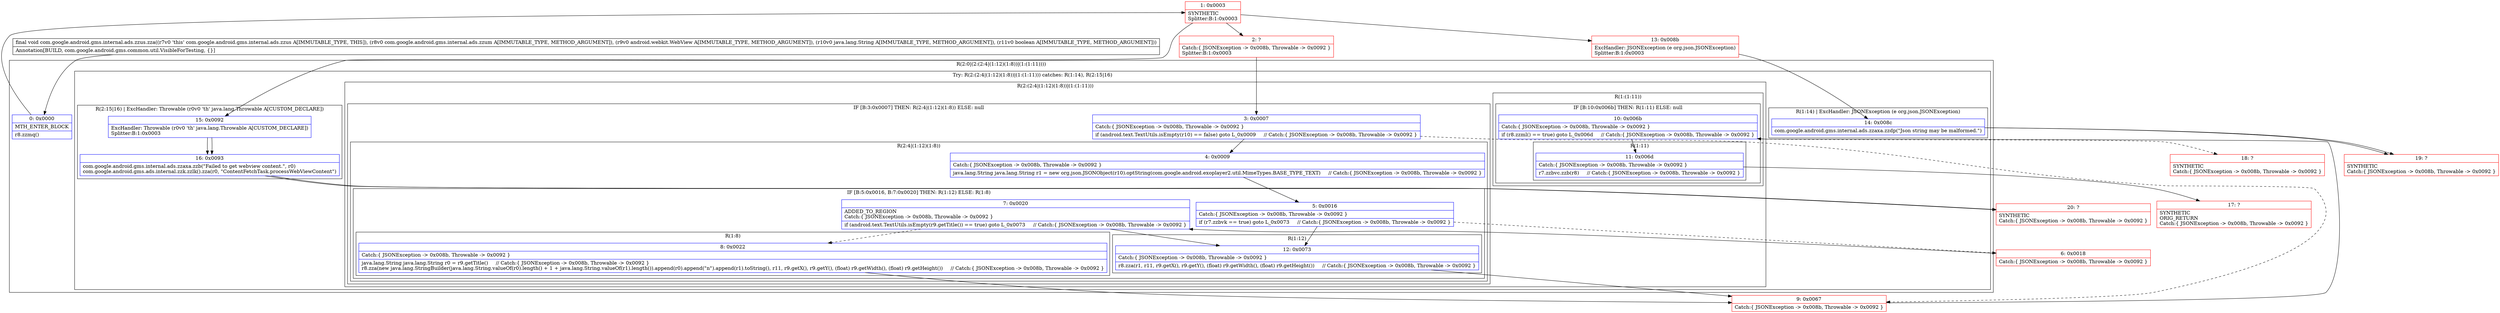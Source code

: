 digraph "CFG forcom.google.android.gms.internal.ads.zzus.zza(Lcom\/google\/android\/gms\/internal\/ads\/zzum;Landroid\/webkit\/WebView;Ljava\/lang\/String;Z)V" {
subgraph cluster_Region_362380302 {
label = "R(2:0|(2:(2:4|(1:12)(1:8))|(1:(1:11))))";
node [shape=record,color=blue];
Node_0 [shape=record,label="{0\:\ 0x0000|MTH_ENTER_BLOCK\l|r8.zzmq()\l}"];
subgraph cluster_TryCatchRegion_1132109540 {
label = "Try: R(2:(2:4|(1:12)(1:8))|(1:(1:11))) catches: R(1:14), R(2:15|16)";
node [shape=record,color=blue];
subgraph cluster_Region_1843206574 {
label = "R(2:(2:4|(1:12)(1:8))|(1:(1:11)))";
node [shape=record,color=blue];
subgraph cluster_IfRegion_1510838804 {
label = "IF [B:3:0x0007] THEN: R(2:4|(1:12)(1:8)) ELSE: null";
node [shape=record,color=blue];
Node_3 [shape=record,label="{3\:\ 0x0007|Catch:\{ JSONException \-\> 0x008b, Throwable \-\> 0x0092 \}\l|if (android.text.TextUtils.isEmpty(r10) == false) goto L_0x0009     \/\/ Catch:\{ JSONException \-\> 0x008b, Throwable \-\> 0x0092 \}\l}"];
subgraph cluster_Region_1927491762 {
label = "R(2:4|(1:12)(1:8))";
node [shape=record,color=blue];
Node_4 [shape=record,label="{4\:\ 0x0009|Catch:\{ JSONException \-\> 0x008b, Throwable \-\> 0x0092 \}\l|java.lang.String java.lang.String r1 = new org.json.JSONObject(r10).optString(com.google.android.exoplayer2.util.MimeTypes.BASE_TYPE_TEXT)     \/\/ Catch:\{ JSONException \-\> 0x008b, Throwable \-\> 0x0092 \}\l}"];
subgraph cluster_IfRegion_78314583 {
label = "IF [B:5:0x0016, B:7:0x0020] THEN: R(1:12) ELSE: R(1:8)";
node [shape=record,color=blue];
Node_5 [shape=record,label="{5\:\ 0x0016|Catch:\{ JSONException \-\> 0x008b, Throwable \-\> 0x0092 \}\l|if (r7.zzbvk == true) goto L_0x0073     \/\/ Catch:\{ JSONException \-\> 0x008b, Throwable \-\> 0x0092 \}\l}"];
Node_7 [shape=record,label="{7\:\ 0x0020|ADDED_TO_REGION\lCatch:\{ JSONException \-\> 0x008b, Throwable \-\> 0x0092 \}\l|if (android.text.TextUtils.isEmpty(r9.getTitle()) == true) goto L_0x0073     \/\/ Catch:\{ JSONException \-\> 0x008b, Throwable \-\> 0x0092 \}\l}"];
subgraph cluster_Region_1787652146 {
label = "R(1:12)";
node [shape=record,color=blue];
Node_12 [shape=record,label="{12\:\ 0x0073|Catch:\{ JSONException \-\> 0x008b, Throwable \-\> 0x0092 \}\l|r8.zza(r1, r11, r9.getX(), r9.getY(), (float) r9.getWidth(), (float) r9.getHeight())     \/\/ Catch:\{ JSONException \-\> 0x008b, Throwable \-\> 0x0092 \}\l}"];
}
subgraph cluster_Region_859580781 {
label = "R(1:8)";
node [shape=record,color=blue];
Node_8 [shape=record,label="{8\:\ 0x0022|Catch:\{ JSONException \-\> 0x008b, Throwable \-\> 0x0092 \}\l|java.lang.String java.lang.String r0 = r9.getTitle()     \/\/ Catch:\{ JSONException \-\> 0x008b, Throwable \-\> 0x0092 \}\lr8.zza(new java.lang.StringBuilder(java.lang.String.valueOf(r0).length() + 1 + java.lang.String.valueOf(r1).length()).append(r0).append(\"n\").append(r1).toString(), r11, r9.getX(), r9.getY(), (float) r9.getWidth(), (float) r9.getHeight())     \/\/ Catch:\{ JSONException \-\> 0x008b, Throwable \-\> 0x0092 \}\l}"];
}
}
}
}
subgraph cluster_Region_330354584 {
label = "R(1:(1:11))";
node [shape=record,color=blue];
subgraph cluster_IfRegion_379954217 {
label = "IF [B:10:0x006b] THEN: R(1:11) ELSE: null";
node [shape=record,color=blue];
Node_10 [shape=record,label="{10\:\ 0x006b|Catch:\{ JSONException \-\> 0x008b, Throwable \-\> 0x0092 \}\l|if (r8.zzml() == true) goto L_0x006d     \/\/ Catch:\{ JSONException \-\> 0x008b, Throwable \-\> 0x0092 \}\l}"];
subgraph cluster_Region_546183643 {
label = "R(1:11)";
node [shape=record,color=blue];
Node_11 [shape=record,label="{11\:\ 0x006d|Catch:\{ JSONException \-\> 0x008b, Throwable \-\> 0x0092 \}\l|r7.zzbvc.zzb(r8)     \/\/ Catch:\{ JSONException \-\> 0x008b, Throwable \-\> 0x0092 \}\l}"];
}
}
}
}
subgraph cluster_Region_1939149273 {
label = "R(1:14) | ExcHandler: JSONException (e org.json.JSONException)\l";
node [shape=record,color=blue];
Node_14 [shape=record,label="{14\:\ 0x008c|com.google.android.gms.internal.ads.zzaxa.zzdp(\"Json string may be malformed.\")\l}"];
}
subgraph cluster_Region_1716313148 {
label = "R(2:15|16) | ExcHandler: Throwable (r0v0 'th' java.lang.Throwable A[CUSTOM_DECLARE])\l";
node [shape=record,color=blue];
Node_15 [shape=record,label="{15\:\ 0x0092|ExcHandler: Throwable (r0v0 'th' java.lang.Throwable A[CUSTOM_DECLARE])\lSplitter:B:1:0x0003\l}"];
Node_16 [shape=record,label="{16\:\ 0x0093|com.google.android.gms.internal.ads.zzaxa.zzb(\"Failed to get webview content.\", r0)\lcom.google.android.gms.ads.internal.zzk.zzlk().zza(r0, \"ContentFetchTask.processWebViewContent\")\l}"];
}
}
}
subgraph cluster_Region_1939149273 {
label = "R(1:14) | ExcHandler: JSONException (e org.json.JSONException)\l";
node [shape=record,color=blue];
Node_14 [shape=record,label="{14\:\ 0x008c|com.google.android.gms.internal.ads.zzaxa.zzdp(\"Json string may be malformed.\")\l}"];
}
subgraph cluster_Region_1716313148 {
label = "R(2:15|16) | ExcHandler: Throwable (r0v0 'th' java.lang.Throwable A[CUSTOM_DECLARE])\l";
node [shape=record,color=blue];
Node_15 [shape=record,label="{15\:\ 0x0092|ExcHandler: Throwable (r0v0 'th' java.lang.Throwable A[CUSTOM_DECLARE])\lSplitter:B:1:0x0003\l}"];
Node_16 [shape=record,label="{16\:\ 0x0093|com.google.android.gms.internal.ads.zzaxa.zzb(\"Failed to get webview content.\", r0)\lcom.google.android.gms.ads.internal.zzk.zzlk().zza(r0, \"ContentFetchTask.processWebViewContent\")\l}"];
}
Node_1 [shape=record,color=red,label="{1\:\ 0x0003|SYNTHETIC\lSplitter:B:1:0x0003\l}"];
Node_2 [shape=record,color=red,label="{2\:\ ?|Catch:\{ JSONException \-\> 0x008b, Throwable \-\> 0x0092 \}\lSplitter:B:1:0x0003\l}"];
Node_6 [shape=record,color=red,label="{6\:\ 0x0018|Catch:\{ JSONException \-\> 0x008b, Throwable \-\> 0x0092 \}\l}"];
Node_9 [shape=record,color=red,label="{9\:\ 0x0067|Catch:\{ JSONException \-\> 0x008b, Throwable \-\> 0x0092 \}\l}"];
Node_13 [shape=record,color=red,label="{13\:\ 0x008b|ExcHandler: JSONException (e org.json.JSONException)\lSplitter:B:1:0x0003\l}"];
Node_17 [shape=record,color=red,label="{17\:\ ?|SYNTHETIC\lORIG_RETURN\lCatch:\{ JSONException \-\> 0x008b, Throwable \-\> 0x0092 \}\l}"];
Node_18 [shape=record,color=red,label="{18\:\ ?|SYNTHETIC\lCatch:\{ JSONException \-\> 0x008b, Throwable \-\> 0x0092 \}\l}"];
Node_19 [shape=record,color=red,label="{19\:\ ?|SYNTHETIC\lCatch:\{ JSONException \-\> 0x008b, Throwable \-\> 0x0092 \}\l}"];
Node_20 [shape=record,color=red,label="{20\:\ ?|SYNTHETIC\lCatch:\{ JSONException \-\> 0x008b, Throwable \-\> 0x0092 \}\l}"];
MethodNode[shape=record,label="{final void com.google.android.gms.internal.ads.zzus.zza((r7v0 'this' com.google.android.gms.internal.ads.zzus A[IMMUTABLE_TYPE, THIS]), (r8v0 com.google.android.gms.internal.ads.zzum A[IMMUTABLE_TYPE, METHOD_ARGUMENT]), (r9v0 android.webkit.WebView A[IMMUTABLE_TYPE, METHOD_ARGUMENT]), (r10v0 java.lang.String A[IMMUTABLE_TYPE, METHOD_ARGUMENT]), (r11v0 boolean A[IMMUTABLE_TYPE, METHOD_ARGUMENT]))  | Annotation[BUILD, com.google.android.gms.common.util.VisibleForTesting, \{\}]\l}"];
MethodNode -> Node_0;
Node_0 -> Node_1;
Node_3 -> Node_4;
Node_3 -> Node_9[style=dashed];
Node_4 -> Node_5;
Node_5 -> Node_6[style=dashed];
Node_5 -> Node_12;
Node_7 -> Node_8[style=dashed];
Node_7 -> Node_12;
Node_12 -> Node_9;
Node_8 -> Node_9;
Node_10 -> Node_11;
Node_10 -> Node_18[style=dashed];
Node_11 -> Node_17;
Node_14 -> Node_19;
Node_15 -> Node_16;
Node_16 -> Node_20;
Node_14 -> Node_19;
Node_15 -> Node_16;
Node_16 -> Node_20;
Node_1 -> Node_2;
Node_1 -> Node_13;
Node_1 -> Node_15;
Node_2 -> Node_3;
Node_6 -> Node_7;
Node_9 -> Node_10;
Node_13 -> Node_14;
}

